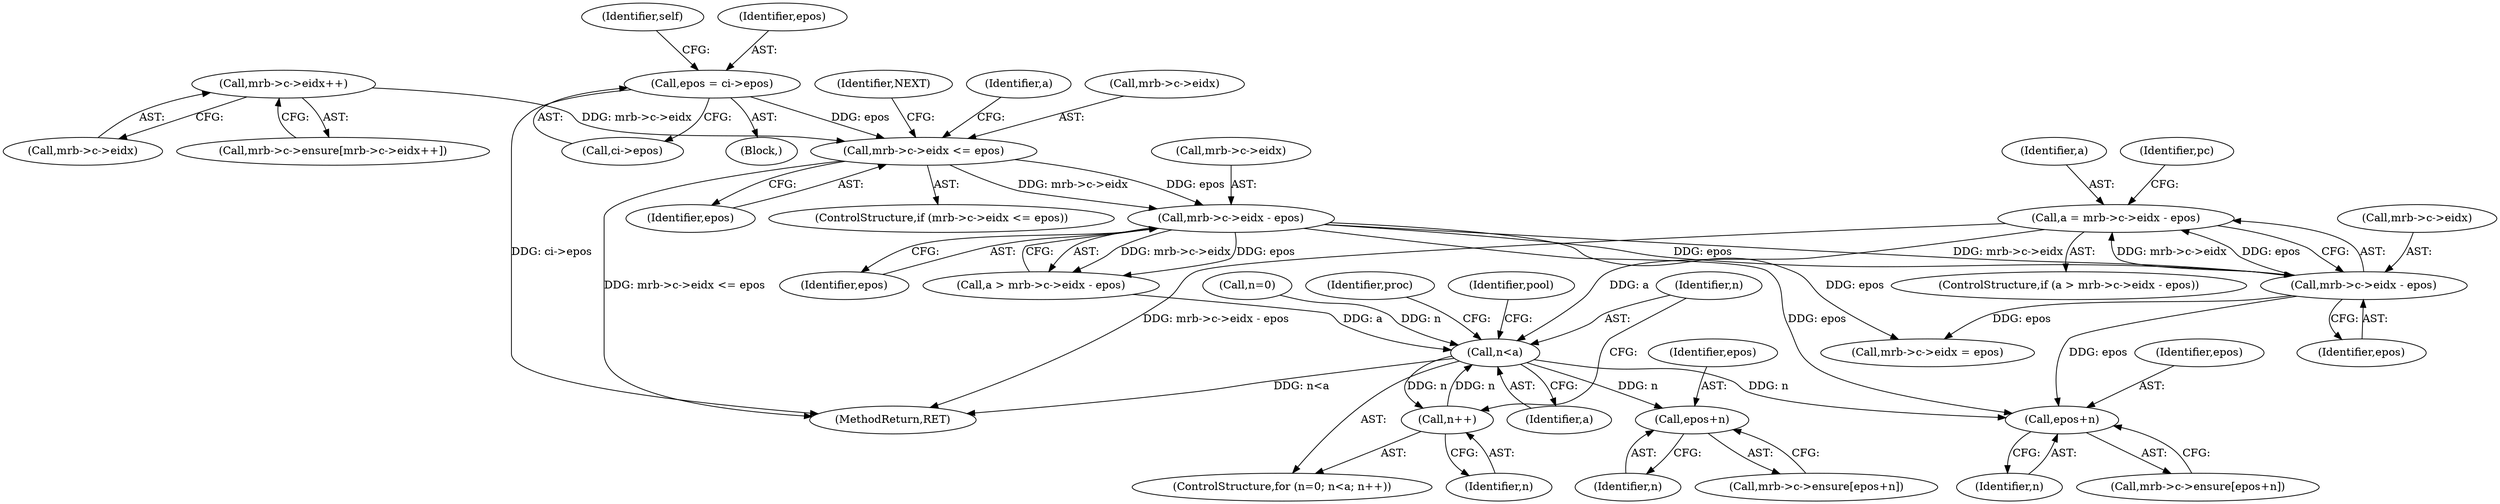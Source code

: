 digraph "0_mruby_1905091634a6a2925c911484434448e568330626@integer" {
"1001274" [label="(Call,a = mrb->c->eidx - epos)"];
"1001276" [label="(Call,mrb->c->eidx - epos)"];
"1001267" [label="(Call,mrb->c->eidx - epos)"];
"1001255" [label="(Call,mrb->c->eidx <= epos)"];
"1001197" [label="(Call,mrb->c->eidx++)"];
"1001237" [label="(Call,epos = ci->epos)"];
"1001292" [label="(Call,n<a)"];
"1001295" [label="(Call,n++)"];
"1001306" [label="(Call,epos+n)"];
"1001316" [label="(Call,epos+n)"];
"1001288" [label="(ControlStructure,for (n=0; n<a; n++))"];
"1001266" [label="(Identifier,a)"];
"1001275" [label="(Identifier,a)"];
"1001317" [label="(Identifier,epos)"];
"1001267" [label="(Call,mrb->c->eidx - epos)"];
"1001284" [label="(Identifier,pc)"];
"1001261" [label="(Identifier,epos)"];
"1001417" [label="(Identifier,pool)"];
"1001318" [label="(Identifier,n)"];
"1001239" [label="(Call,ci->epos)"];
"1001289" [label="(Call,n=0)"];
"1001276" [label="(Call,mrb->c->eidx - epos)"];
"1001282" [label="(Identifier,epos)"];
"1001294" [label="(Identifier,a)"];
"1001191" [label="(Call,mrb->c->ensure[mrb->c->eidx++])"];
"1001256" [label="(Call,mrb->c->eidx)"];
"1001197" [label="(Call,mrb->c->eidx++)"];
"1001307" [label="(Identifier,epos)"];
"1001264" [label="(ControlStructure,if (a > mrb->c->eidx - epos))"];
"1001198" [label="(Call,mrb->c->eidx)"];
"1001310" [label="(Call,mrb->c->ensure[epos+n])"];
"1001295" [label="(Call,n++)"];
"1005666" [label="(MethodReturn,RET)"];
"1001293" [label="(Identifier,n)"];
"1001265" [label="(Call,a > mrb->c->eidx - epos)"];
"1001237" [label="(Call,epos = ci->epos)"];
"1001268" [label="(Call,mrb->c->eidx)"];
"1001277" [label="(Call,mrb->c->eidx)"];
"1001296" [label="(Identifier,n)"];
"1001244" [label="(Identifier,self)"];
"1001274" [label="(Call,a = mrb->c->eidx - epos)"];
"1001263" [label="(Identifier,NEXT)"];
"1001316" [label="(Call,epos+n)"];
"1001238" [label="(Identifier,epos)"];
"1001426" [label="(Call,mrb->c->eidx = epos)"];
"1001273" [label="(Identifier,epos)"];
"1001308" [label="(Identifier,n)"];
"1001299" [label="(Identifier,proc)"];
"1001292" [label="(Call,n<a)"];
"1001254" [label="(ControlStructure,if (mrb->c->eidx <= epos))"];
"1001306" [label="(Call,epos+n)"];
"1001300" [label="(Call,mrb->c->ensure[epos+n])"];
"1001221" [label="(Block,)"];
"1001255" [label="(Call,mrb->c->eidx <= epos)"];
"1001274" -> "1001264"  [label="AST: "];
"1001274" -> "1001276"  [label="CFG: "];
"1001275" -> "1001274"  [label="AST: "];
"1001276" -> "1001274"  [label="AST: "];
"1001284" -> "1001274"  [label="CFG: "];
"1001274" -> "1005666"  [label="DDG: mrb->c->eidx - epos"];
"1001276" -> "1001274"  [label="DDG: mrb->c->eidx"];
"1001276" -> "1001274"  [label="DDG: epos"];
"1001274" -> "1001292"  [label="DDG: a"];
"1001276" -> "1001282"  [label="CFG: "];
"1001277" -> "1001276"  [label="AST: "];
"1001282" -> "1001276"  [label="AST: "];
"1001267" -> "1001276"  [label="DDG: mrb->c->eidx"];
"1001267" -> "1001276"  [label="DDG: epos"];
"1001276" -> "1001306"  [label="DDG: epos"];
"1001276" -> "1001426"  [label="DDG: epos"];
"1001267" -> "1001265"  [label="AST: "];
"1001267" -> "1001273"  [label="CFG: "];
"1001268" -> "1001267"  [label="AST: "];
"1001273" -> "1001267"  [label="AST: "];
"1001265" -> "1001267"  [label="CFG: "];
"1001267" -> "1001265"  [label="DDG: mrb->c->eidx"];
"1001267" -> "1001265"  [label="DDG: epos"];
"1001255" -> "1001267"  [label="DDG: mrb->c->eidx"];
"1001255" -> "1001267"  [label="DDG: epos"];
"1001267" -> "1001306"  [label="DDG: epos"];
"1001267" -> "1001426"  [label="DDG: epos"];
"1001255" -> "1001254"  [label="AST: "];
"1001255" -> "1001261"  [label="CFG: "];
"1001256" -> "1001255"  [label="AST: "];
"1001261" -> "1001255"  [label="AST: "];
"1001263" -> "1001255"  [label="CFG: "];
"1001266" -> "1001255"  [label="CFG: "];
"1001255" -> "1005666"  [label="DDG: mrb->c->eidx <= epos"];
"1001197" -> "1001255"  [label="DDG: mrb->c->eidx"];
"1001237" -> "1001255"  [label="DDG: epos"];
"1001197" -> "1001191"  [label="AST: "];
"1001197" -> "1001198"  [label="CFG: "];
"1001198" -> "1001197"  [label="AST: "];
"1001191" -> "1001197"  [label="CFG: "];
"1001237" -> "1001221"  [label="AST: "];
"1001237" -> "1001239"  [label="CFG: "];
"1001238" -> "1001237"  [label="AST: "];
"1001239" -> "1001237"  [label="AST: "];
"1001244" -> "1001237"  [label="CFG: "];
"1001237" -> "1005666"  [label="DDG: ci->epos"];
"1001292" -> "1001288"  [label="AST: "];
"1001292" -> "1001294"  [label="CFG: "];
"1001293" -> "1001292"  [label="AST: "];
"1001294" -> "1001292"  [label="AST: "];
"1001299" -> "1001292"  [label="CFG: "];
"1001417" -> "1001292"  [label="CFG: "];
"1001292" -> "1005666"  [label="DDG: n<a"];
"1001295" -> "1001292"  [label="DDG: n"];
"1001289" -> "1001292"  [label="DDG: n"];
"1001265" -> "1001292"  [label="DDG: a"];
"1001292" -> "1001295"  [label="DDG: n"];
"1001292" -> "1001306"  [label="DDG: n"];
"1001292" -> "1001316"  [label="DDG: n"];
"1001295" -> "1001288"  [label="AST: "];
"1001295" -> "1001296"  [label="CFG: "];
"1001296" -> "1001295"  [label="AST: "];
"1001293" -> "1001295"  [label="CFG: "];
"1001306" -> "1001300"  [label="AST: "];
"1001306" -> "1001308"  [label="CFG: "];
"1001307" -> "1001306"  [label="AST: "];
"1001308" -> "1001306"  [label="AST: "];
"1001300" -> "1001306"  [label="CFG: "];
"1001316" -> "1001310"  [label="AST: "];
"1001316" -> "1001318"  [label="CFG: "];
"1001317" -> "1001316"  [label="AST: "];
"1001318" -> "1001316"  [label="AST: "];
"1001310" -> "1001316"  [label="CFG: "];
}
